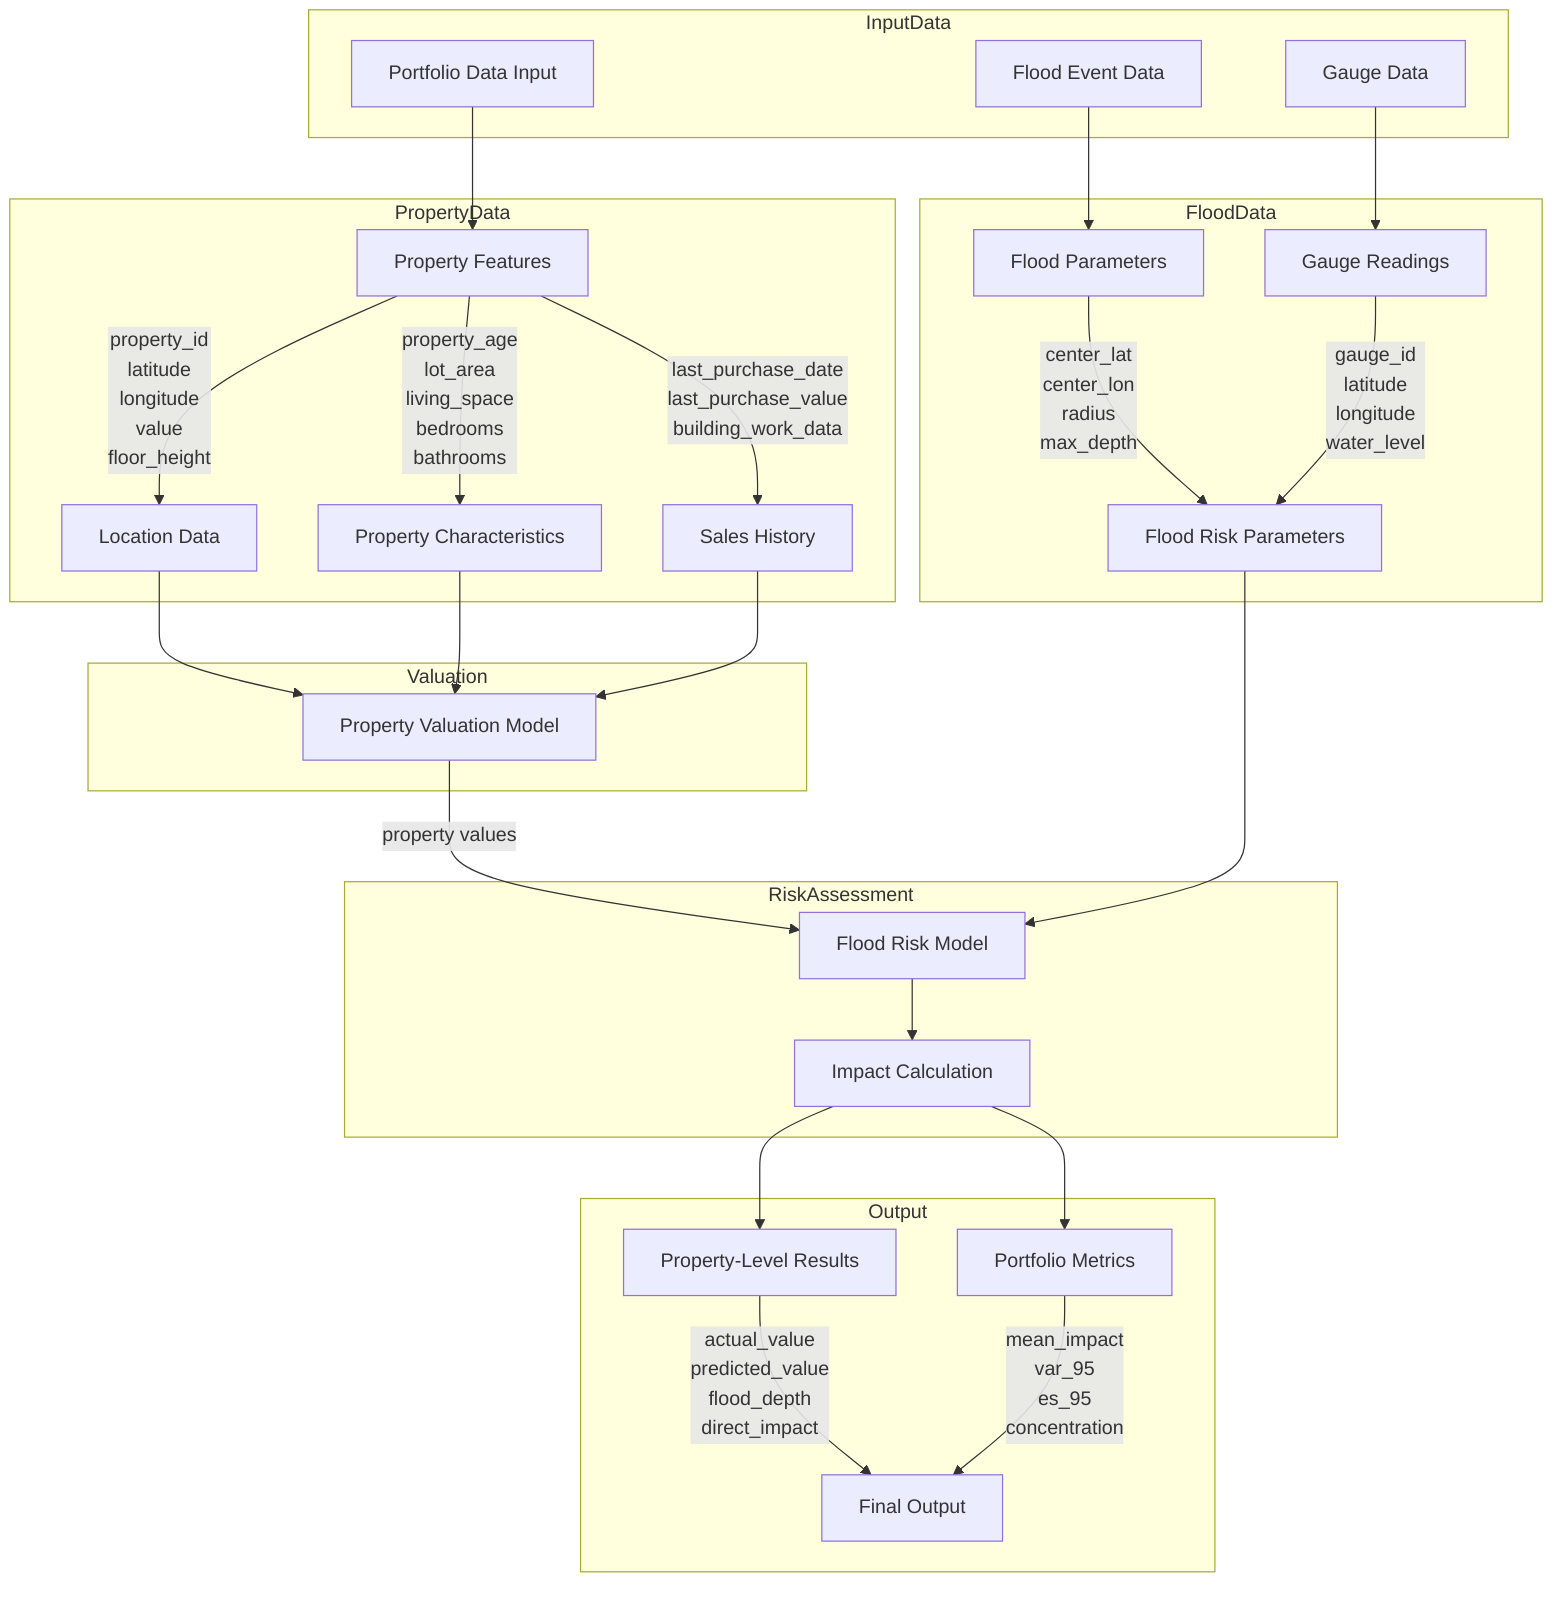 flowchart TD
    subgraph InputData
        A1[Portfolio Data Input]
        A2[Flood Event Data]
        A3[Gauge Data]
    end

    subgraph PropertyData
        A1 --> B1[Property Features]
        B1 --> |"property_id\nlatitude\nlongitude\nvalue\nfloor_height"| C1
        B1 --> |"property_age\nlot_area\nliving_space\nbedrooms\nbathrooms"| C2
        B1 --> |"last_purchase_date\nlast_purchase_value\nbuilding_work_data"| C3
    end

    subgraph FloodData
        A2 --> B2[Flood Parameters]
        B2 --> |"center_lat\ncenter_lon\nradius\nmax_depth"| C4
        A3 --> B3[Gauge Readings]
        B3 --> |"gauge_id\nlatitude\nlongitude\nwater_level"| C4
    end

    subgraph Valuation
        C1[Location Data]
        C2[Property Characteristics]
        C3[Sales History]
        C1 & C2 & C3 --> D1[Property Valuation Model]
    end

    subgraph RiskAssessment
        C4[Flood Risk Parameters]
        D1 --> |"property values"| D2[Flood Risk Model]
        C4 --> D2
        D2 --> E1[Impact Calculation]
    end

    subgraph Output
        E1 --> F1[Property-Level Results]
        E1 --> F2[Portfolio Metrics]
        F1 --> |"actual_value\npredicted_value\nflood_depth\ndirect_impact"| G[Final Output]
        F2 --> |"mean_impact\nvar_95\nes_95\nconcentration"| G
    end